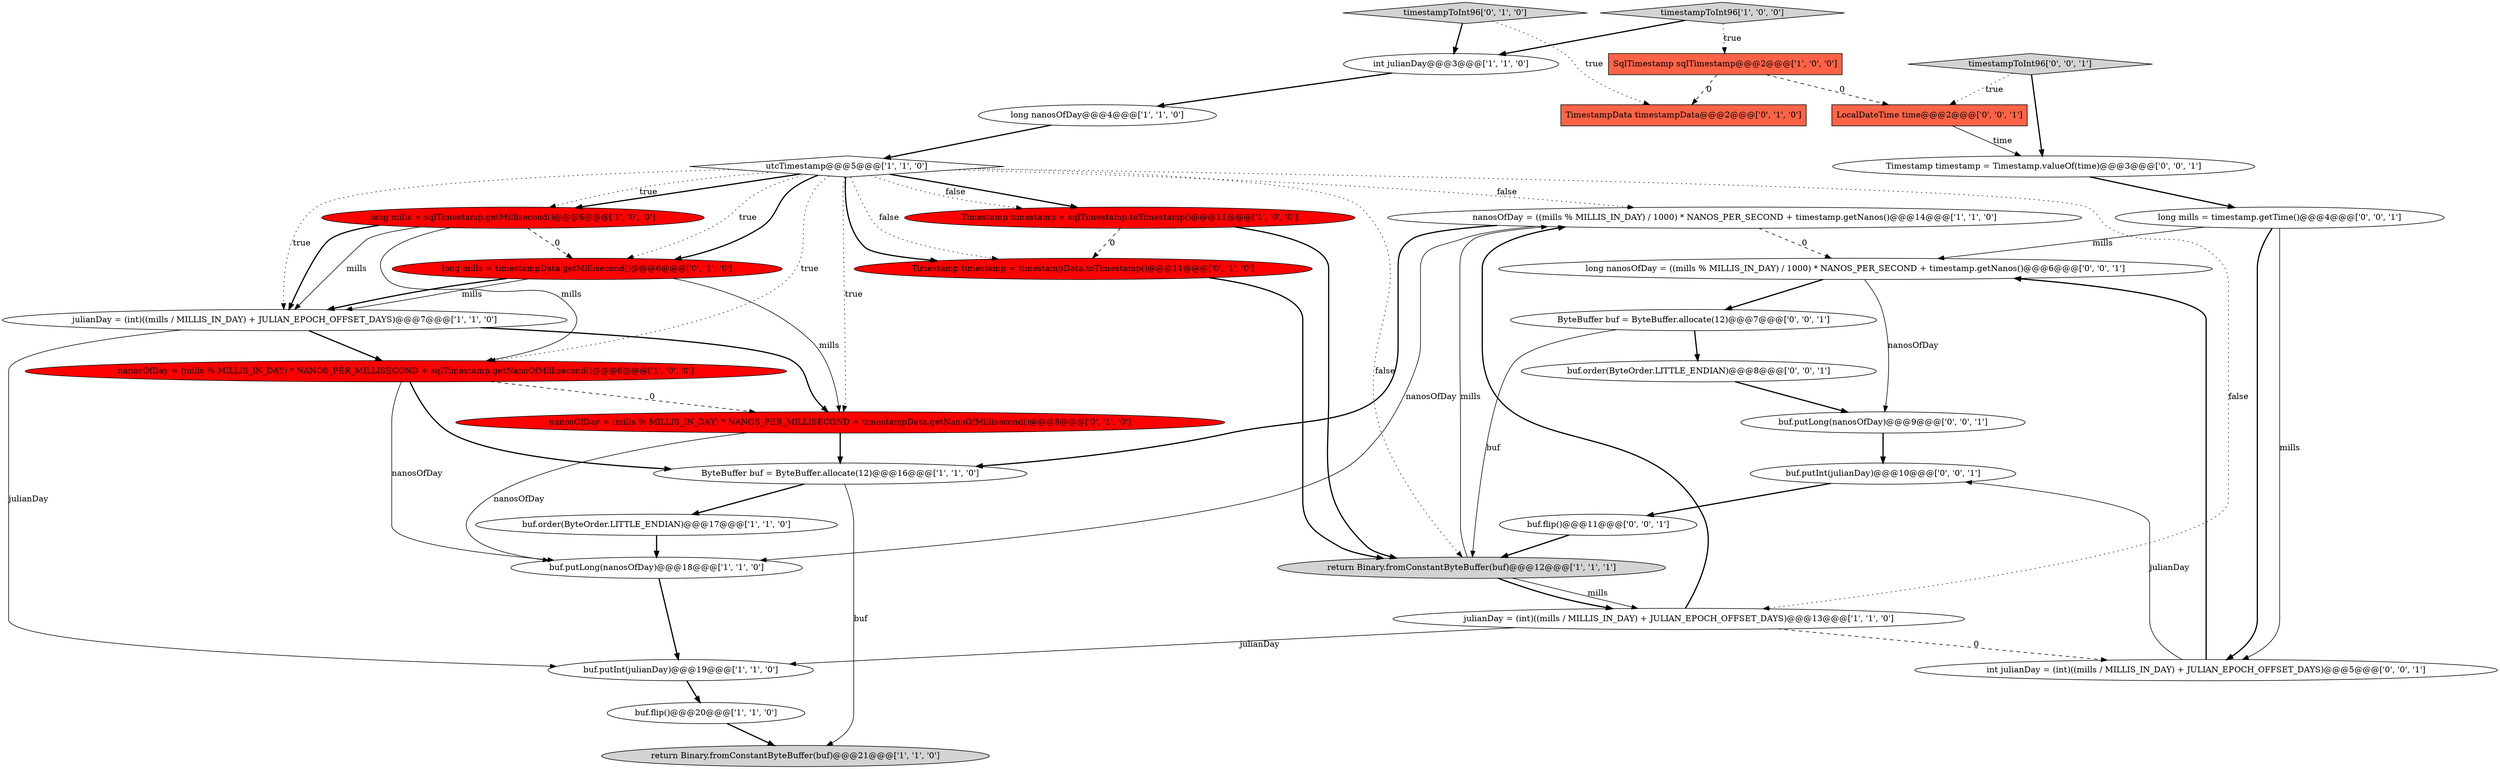 digraph {
13 [style = filled, label = "long nanosOfDay@@@4@@@['1', '1', '0']", fillcolor = white, shape = ellipse image = "AAA0AAABBB1BBB"];
17 [style = filled, label = "SqlTimestamp sqlTimestamp@@@2@@@['1', '0', '0']", fillcolor = tomato, shape = box image = "AAA1AAABBB1BBB"];
15 [style = filled, label = "nanosOfDay = ((mills % MILLIS_IN_DAY) / 1000) * NANOS_PER_SECOND + timestamp.getNanos()@@@14@@@['1', '1', '0']", fillcolor = white, shape = ellipse image = "AAA0AAABBB1BBB"];
29 [style = filled, label = "LocalDateTime time@@@2@@@['0', '0', '1']", fillcolor = tomato, shape = box image = "AAA0AAABBB3BBB"];
10 [style = filled, label = "timestampToInt96['1', '0', '0']", fillcolor = lightgray, shape = diamond image = "AAA0AAABBB1BBB"];
19 [style = filled, label = "Timestamp timestamp = timestampData.toTimestamp()@@@11@@@['0', '1', '0']", fillcolor = red, shape = ellipse image = "AAA1AAABBB2BBB"];
26 [style = filled, label = "buf.putInt(julianDay)@@@10@@@['0', '0', '1']", fillcolor = white, shape = ellipse image = "AAA0AAABBB3BBB"];
9 [style = filled, label = "buf.putLong(nanosOfDay)@@@18@@@['1', '1', '0']", fillcolor = white, shape = ellipse image = "AAA0AAABBB1BBB"];
21 [style = filled, label = "long mills = timestampData.getMillisecond()@@@6@@@['0', '1', '0']", fillcolor = red, shape = ellipse image = "AAA1AAABBB2BBB"];
18 [style = filled, label = "timestampToInt96['0', '1', '0']", fillcolor = lightgray, shape = diamond image = "AAA0AAABBB2BBB"];
4 [style = filled, label = "nanosOfDay = (mills % MILLIS_IN_DAY) * NANOS_PER_MILLISECOND + sqlTimestamp.getNanoOfMillisecond()@@@8@@@['1', '0', '0']", fillcolor = red, shape = ellipse image = "AAA1AAABBB1BBB"];
23 [style = filled, label = "buf.flip()@@@11@@@['0', '0', '1']", fillcolor = white, shape = ellipse image = "AAA0AAABBB3BBB"];
8 [style = filled, label = "utcTimestamp@@@5@@@['1', '1', '0']", fillcolor = white, shape = diamond image = "AAA0AAABBB1BBB"];
27 [style = filled, label = "buf.order(ByteOrder.LITTLE_ENDIAN)@@@8@@@['0', '0', '1']", fillcolor = white, shape = ellipse image = "AAA0AAABBB3BBB"];
24 [style = filled, label = "long mills = timestamp.getTime()@@@4@@@['0', '0', '1']", fillcolor = white, shape = ellipse image = "AAA0AAABBB3BBB"];
33 [style = filled, label = "buf.putLong(nanosOfDay)@@@9@@@['0', '0', '1']", fillcolor = white, shape = ellipse image = "AAA0AAABBB3BBB"];
25 [style = filled, label = "int julianDay = (int)((mills / MILLIS_IN_DAY) + JULIAN_EPOCH_OFFSET_DAYS)@@@5@@@['0', '0', '1']", fillcolor = white, shape = ellipse image = "AAA0AAABBB3BBB"];
30 [style = filled, label = "Timestamp timestamp = Timestamp.valueOf(time)@@@3@@@['0', '0', '1']", fillcolor = white, shape = ellipse image = "AAA0AAABBB3BBB"];
22 [style = filled, label = "TimestampData timestampData@@@2@@@['0', '1', '0']", fillcolor = tomato, shape = box image = "AAA1AAABBB2BBB"];
32 [style = filled, label = "long nanosOfDay = ((mills % MILLIS_IN_DAY) / 1000) * NANOS_PER_SECOND + timestamp.getNanos()@@@6@@@['0', '0', '1']", fillcolor = white, shape = ellipse image = "AAA0AAABBB3BBB"];
11 [style = filled, label = "julianDay = (int)((mills / MILLIS_IN_DAY) + JULIAN_EPOCH_OFFSET_DAYS)@@@13@@@['1', '1', '0']", fillcolor = white, shape = ellipse image = "AAA0AAABBB1BBB"];
3 [style = filled, label = "buf.putInt(julianDay)@@@19@@@['1', '1', '0']", fillcolor = white, shape = ellipse image = "AAA0AAABBB1BBB"];
31 [style = filled, label = "ByteBuffer buf = ByteBuffer.allocate(12)@@@7@@@['0', '0', '1']", fillcolor = white, shape = ellipse image = "AAA0AAABBB3BBB"];
28 [style = filled, label = "timestampToInt96['0', '0', '1']", fillcolor = lightgray, shape = diamond image = "AAA0AAABBB3BBB"];
6 [style = filled, label = "return Binary.fromConstantByteBuffer(buf)@@@12@@@['1', '1', '1']", fillcolor = lightgray, shape = ellipse image = "AAA0AAABBB1BBB"];
1 [style = filled, label = "Timestamp timestamp = sqlTimestamp.toTimestamp()@@@11@@@['1', '0', '0']", fillcolor = red, shape = ellipse image = "AAA1AAABBB1BBB"];
12 [style = filled, label = "julianDay = (int)((mills / MILLIS_IN_DAY) + JULIAN_EPOCH_OFFSET_DAYS)@@@7@@@['1', '1', '0']", fillcolor = white, shape = ellipse image = "AAA0AAABBB1BBB"];
5 [style = filled, label = "int julianDay@@@3@@@['1', '1', '0']", fillcolor = white, shape = ellipse image = "AAA0AAABBB1BBB"];
14 [style = filled, label = "return Binary.fromConstantByteBuffer(buf)@@@21@@@['1', '1', '0']", fillcolor = lightgray, shape = ellipse image = "AAA0AAABBB1BBB"];
16 [style = filled, label = "buf.flip()@@@20@@@['1', '1', '0']", fillcolor = white, shape = ellipse image = "AAA0AAABBB1BBB"];
0 [style = filled, label = "long mills = sqlTimestamp.getMillisecond()@@@6@@@['1', '0', '0']", fillcolor = red, shape = ellipse image = "AAA1AAABBB1BBB"];
7 [style = filled, label = "ByteBuffer buf = ByteBuffer.allocate(12)@@@16@@@['1', '1', '0']", fillcolor = white, shape = ellipse image = "AAA0AAABBB1BBB"];
2 [style = filled, label = "buf.order(ByteOrder.LITTLE_ENDIAN)@@@17@@@['1', '1', '0']", fillcolor = white, shape = ellipse image = "AAA0AAABBB1BBB"];
20 [style = filled, label = "nanosOfDay = (mills % MILLIS_IN_DAY) * NANOS_PER_MILLISECOND + timestampData.getNanoOfMillisecond()@@@8@@@['0', '1', '0']", fillcolor = red, shape = ellipse image = "AAA1AAABBB2BBB"];
20->9 [style = solid, label="nanosOfDay"];
30->24 [style = bold, label=""];
12->3 [style = solid, label="julianDay"];
8->11 [style = dotted, label="false"];
8->6 [style = dotted, label="false"];
15->7 [style = bold, label=""];
8->21 [style = dotted, label="true"];
28->30 [style = bold, label=""];
8->19 [style = bold, label=""];
0->12 [style = bold, label=""];
8->15 [style = dotted, label="false"];
0->4 [style = solid, label="mills"];
6->15 [style = solid, label="mills"];
15->9 [style = solid, label="nanosOfDay"];
17->22 [style = dashed, label="0"];
25->32 [style = bold, label=""];
1->19 [style = dashed, label="0"];
12->20 [style = bold, label=""];
15->32 [style = dashed, label="0"];
31->6 [style = solid, label="buf"];
2->9 [style = bold, label=""];
3->16 [style = bold, label=""];
6->11 [style = solid, label="mills"];
19->6 [style = bold, label=""];
17->29 [style = dashed, label="0"];
8->4 [style = dotted, label="true"];
4->7 [style = bold, label=""];
11->15 [style = bold, label=""];
21->20 [style = solid, label="mills"];
33->26 [style = bold, label=""];
10->17 [style = dotted, label="true"];
21->12 [style = bold, label=""];
8->0 [style = bold, label=""];
28->29 [style = dotted, label="true"];
8->1 [style = bold, label=""];
11->3 [style = solid, label="julianDay"];
1->6 [style = bold, label=""];
10->5 [style = bold, label=""];
8->12 [style = dotted, label="true"];
0->21 [style = dashed, label="0"];
12->4 [style = bold, label=""];
31->27 [style = bold, label=""];
4->20 [style = dashed, label="0"];
24->32 [style = solid, label="mills"];
7->2 [style = bold, label=""];
24->25 [style = bold, label=""];
18->5 [style = bold, label=""];
6->11 [style = bold, label=""];
5->13 [style = bold, label=""];
26->23 [style = bold, label=""];
23->6 [style = bold, label=""];
4->9 [style = solid, label="nanosOfDay"];
24->25 [style = solid, label="mills"];
11->25 [style = dashed, label="0"];
32->33 [style = solid, label="nanosOfDay"];
8->21 [style = bold, label=""];
9->3 [style = bold, label=""];
16->14 [style = bold, label=""];
25->26 [style = solid, label="julianDay"];
8->0 [style = dotted, label="true"];
8->20 [style = dotted, label="true"];
21->12 [style = solid, label="mills"];
27->33 [style = bold, label=""];
13->8 [style = bold, label=""];
20->7 [style = bold, label=""];
0->12 [style = solid, label="mills"];
29->30 [style = solid, label="time"];
8->1 [style = dotted, label="false"];
7->14 [style = solid, label="buf"];
32->31 [style = bold, label=""];
8->19 [style = dotted, label="false"];
18->22 [style = dotted, label="true"];
}
